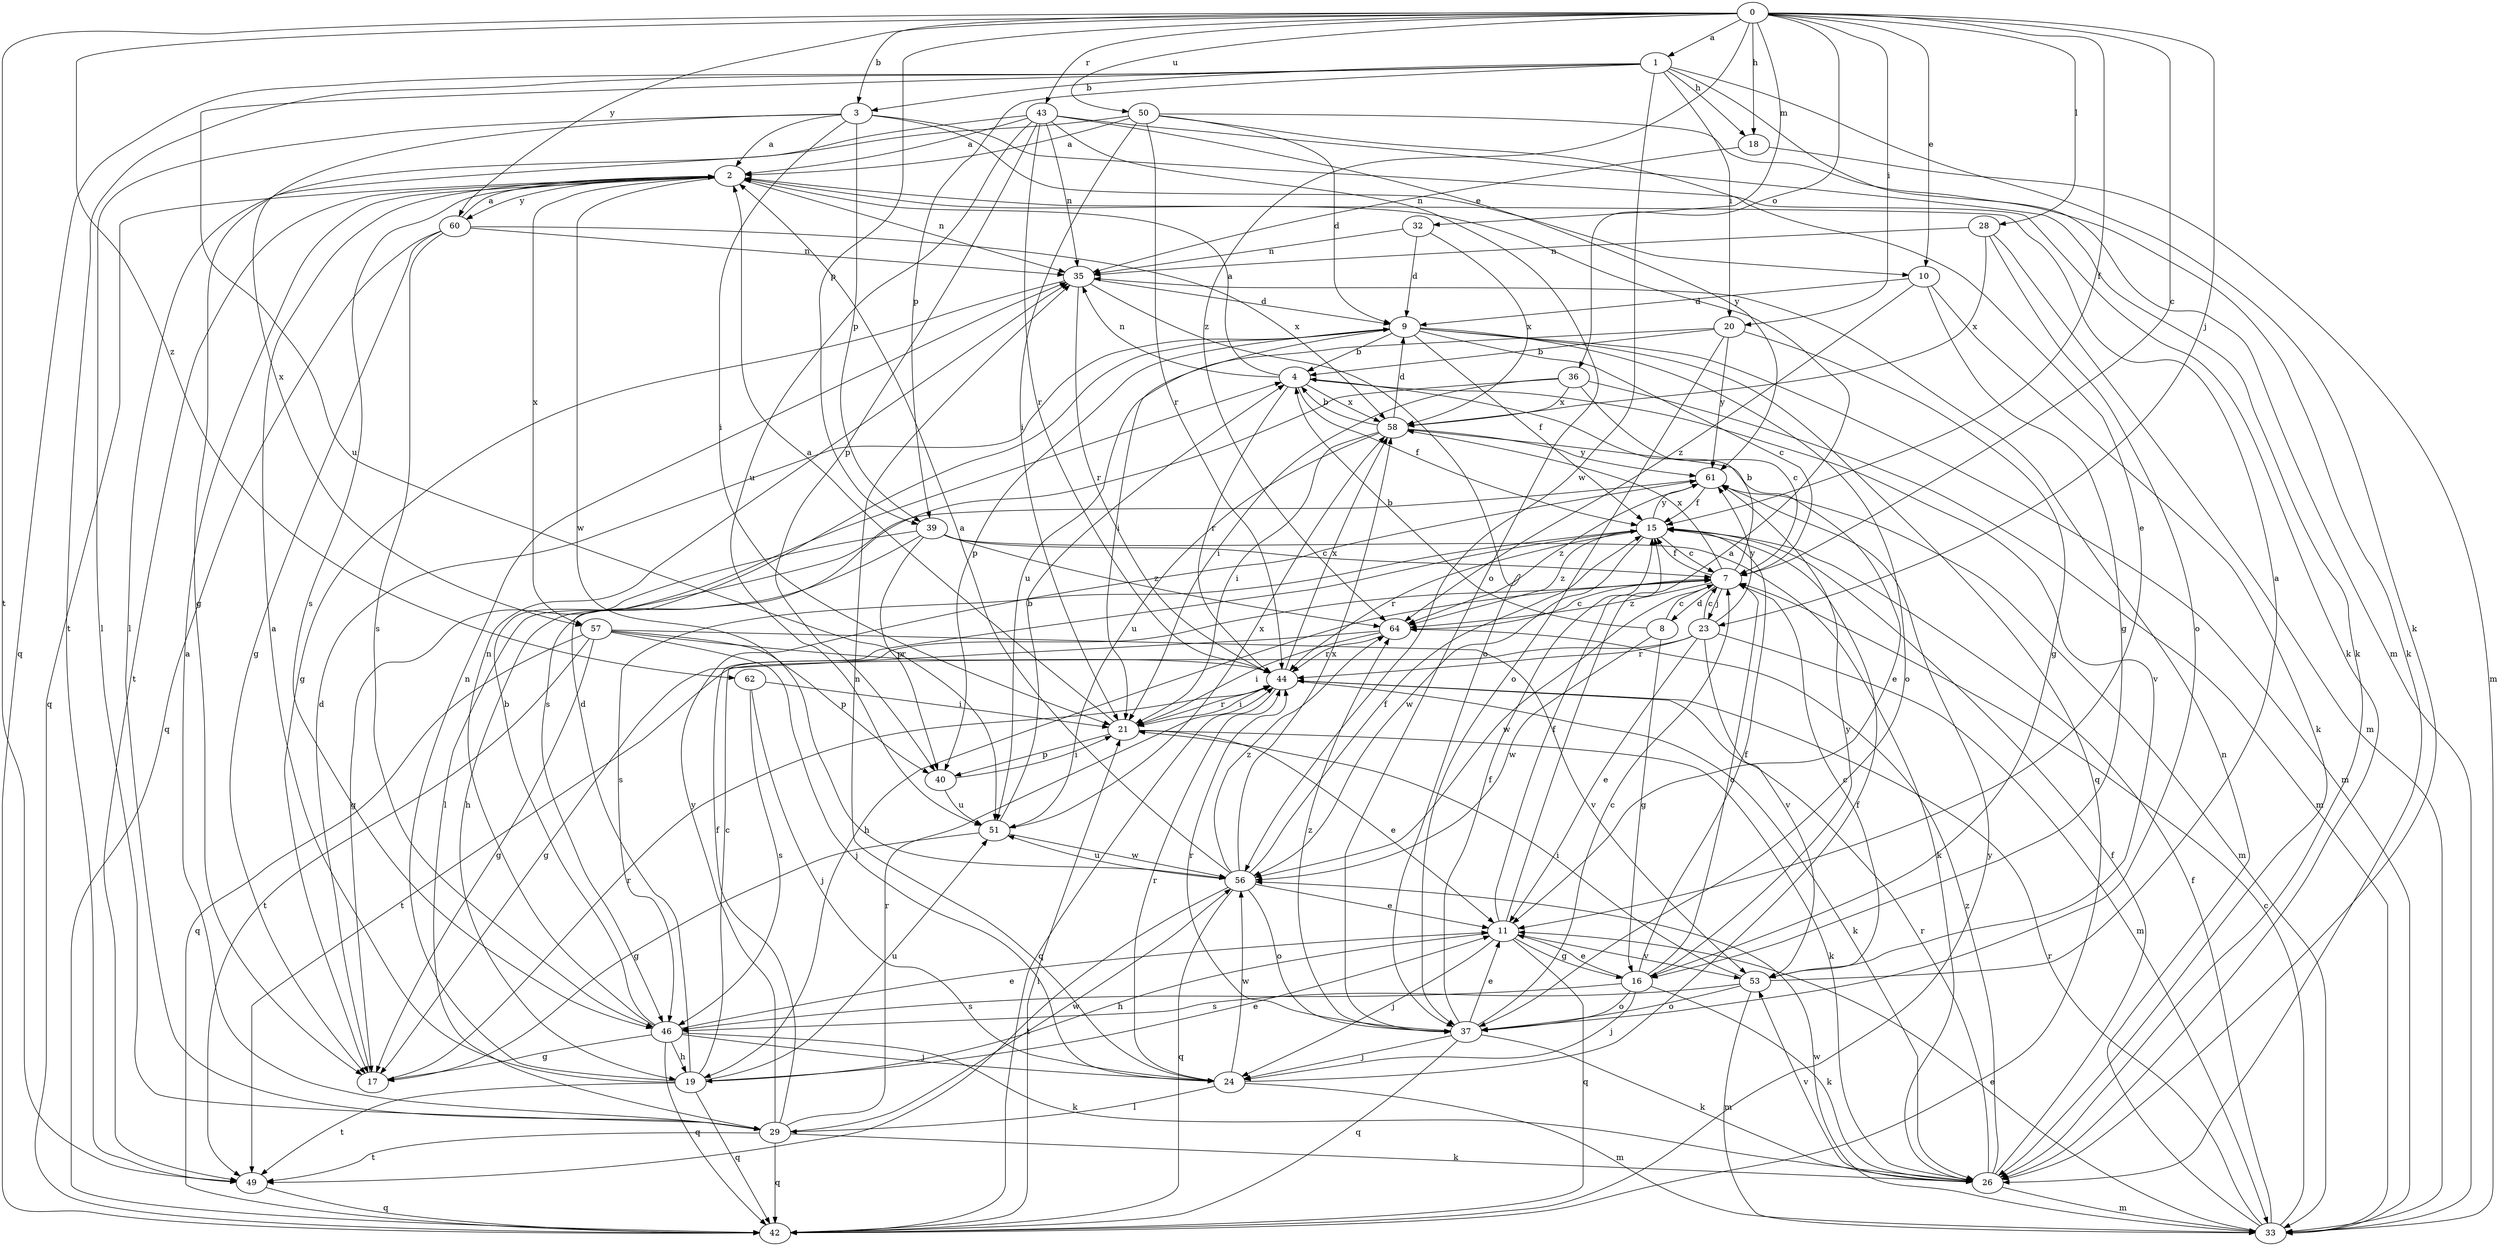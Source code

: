 strict digraph  {
0;
1;
2;
3;
4;
7;
8;
9;
10;
11;
15;
16;
17;
18;
19;
20;
21;
23;
24;
26;
28;
29;
32;
33;
35;
36;
37;
39;
40;
42;
43;
44;
46;
49;
50;
51;
53;
56;
57;
58;
60;
61;
62;
64;
0 -> 1  [label=a];
0 -> 3  [label=b];
0 -> 7  [label=c];
0 -> 10  [label=e];
0 -> 15  [label=f];
0 -> 18  [label=h];
0 -> 20  [label=i];
0 -> 23  [label=j];
0 -> 28  [label=l];
0 -> 32  [label=m];
0 -> 36  [label=o];
0 -> 39  [label=p];
0 -> 43  [label=r];
0 -> 49  [label=t];
0 -> 50  [label=u];
0 -> 60  [label=y];
0 -> 62  [label=z];
0 -> 64  [label=z];
1 -> 3  [label=b];
1 -> 18  [label=h];
1 -> 20  [label=i];
1 -> 26  [label=k];
1 -> 33  [label=m];
1 -> 39  [label=p];
1 -> 42  [label=q];
1 -> 49  [label=t];
1 -> 51  [label=u];
1 -> 56  [label=w];
2 -> 35  [label=n];
2 -> 42  [label=q];
2 -> 46  [label=s];
2 -> 49  [label=t];
2 -> 56  [label=w];
2 -> 57  [label=x];
2 -> 60  [label=y];
3 -> 2  [label=a];
3 -> 10  [label=e];
3 -> 21  [label=i];
3 -> 26  [label=k];
3 -> 29  [label=l];
3 -> 39  [label=p];
3 -> 57  [label=x];
4 -> 2  [label=a];
4 -> 15  [label=f];
4 -> 35  [label=n];
4 -> 44  [label=r];
4 -> 53  [label=v];
4 -> 58  [label=x];
7 -> 4  [label=b];
7 -> 8  [label=d];
7 -> 15  [label=f];
7 -> 19  [label=h];
7 -> 23  [label=j];
7 -> 56  [label=w];
7 -> 58  [label=x];
7 -> 64  [label=z];
8 -> 4  [label=b];
8 -> 7  [label=c];
8 -> 16  [label=g];
8 -> 56  [label=w];
9 -> 4  [label=b];
9 -> 7  [label=c];
9 -> 15  [label=f];
9 -> 21  [label=i];
9 -> 33  [label=m];
9 -> 37  [label=o];
9 -> 40  [label=p];
9 -> 42  [label=q];
10 -> 9  [label=d];
10 -> 16  [label=g];
10 -> 26  [label=k];
10 -> 64  [label=z];
11 -> 2  [label=a];
11 -> 15  [label=f];
11 -> 16  [label=g];
11 -> 19  [label=h];
11 -> 24  [label=j];
11 -> 42  [label=q];
11 -> 53  [label=v];
15 -> 7  [label=c];
15 -> 44  [label=r];
15 -> 46  [label=s];
15 -> 56  [label=w];
15 -> 61  [label=y];
15 -> 64  [label=z];
16 -> 7  [label=c];
16 -> 11  [label=e];
16 -> 15  [label=f];
16 -> 24  [label=j];
16 -> 26  [label=k];
16 -> 37  [label=o];
16 -> 46  [label=s];
16 -> 61  [label=y];
17 -> 9  [label=d];
17 -> 44  [label=r];
18 -> 33  [label=m];
18 -> 35  [label=n];
19 -> 2  [label=a];
19 -> 7  [label=c];
19 -> 9  [label=d];
19 -> 11  [label=e];
19 -> 35  [label=n];
19 -> 42  [label=q];
19 -> 49  [label=t];
19 -> 51  [label=u];
20 -> 4  [label=b];
20 -> 16  [label=g];
20 -> 37  [label=o];
20 -> 51  [label=u];
20 -> 61  [label=y];
21 -> 2  [label=a];
21 -> 11  [label=e];
21 -> 26  [label=k];
21 -> 40  [label=p];
21 -> 44  [label=r];
23 -> 7  [label=c];
23 -> 11  [label=e];
23 -> 33  [label=m];
23 -> 44  [label=r];
23 -> 49  [label=t];
23 -> 53  [label=v];
23 -> 61  [label=y];
24 -> 15  [label=f];
24 -> 29  [label=l];
24 -> 33  [label=m];
24 -> 35  [label=n];
24 -> 44  [label=r];
24 -> 56  [label=w];
26 -> 15  [label=f];
26 -> 33  [label=m];
26 -> 44  [label=r];
26 -> 53  [label=v];
26 -> 64  [label=z];
28 -> 33  [label=m];
28 -> 35  [label=n];
28 -> 37  [label=o];
28 -> 58  [label=x];
29 -> 2  [label=a];
29 -> 15  [label=f];
29 -> 26  [label=k];
29 -> 42  [label=q];
29 -> 44  [label=r];
29 -> 49  [label=t];
29 -> 56  [label=w];
29 -> 61  [label=y];
32 -> 9  [label=d];
32 -> 35  [label=n];
32 -> 58  [label=x];
33 -> 7  [label=c];
33 -> 11  [label=e];
33 -> 15  [label=f];
33 -> 35  [label=n];
33 -> 44  [label=r];
33 -> 56  [label=w];
35 -> 9  [label=d];
35 -> 17  [label=g];
35 -> 37  [label=o];
35 -> 44  [label=r];
36 -> 7  [label=c];
36 -> 21  [label=i];
36 -> 33  [label=m];
36 -> 46  [label=s];
36 -> 58  [label=x];
37 -> 7  [label=c];
37 -> 11  [label=e];
37 -> 15  [label=f];
37 -> 24  [label=j];
37 -> 26  [label=k];
37 -> 42  [label=q];
37 -> 44  [label=r];
37 -> 64  [label=z];
39 -> 7  [label=c];
39 -> 17  [label=g];
39 -> 19  [label=h];
39 -> 26  [label=k];
39 -> 40  [label=p];
39 -> 64  [label=z];
40 -> 21  [label=i];
40 -> 51  [label=u];
42 -> 21  [label=i];
42 -> 61  [label=y];
43 -> 2  [label=a];
43 -> 17  [label=g];
43 -> 26  [label=k];
43 -> 35  [label=n];
43 -> 37  [label=o];
43 -> 40  [label=p];
43 -> 44  [label=r];
43 -> 51  [label=u];
43 -> 61  [label=y];
44 -> 21  [label=i];
44 -> 26  [label=k];
44 -> 42  [label=q];
44 -> 58  [label=x];
46 -> 4  [label=b];
46 -> 11  [label=e];
46 -> 17  [label=g];
46 -> 19  [label=h];
46 -> 24  [label=j];
46 -> 26  [label=k];
46 -> 35  [label=n];
46 -> 42  [label=q];
49 -> 42  [label=q];
50 -> 2  [label=a];
50 -> 9  [label=d];
50 -> 11  [label=e];
50 -> 21  [label=i];
50 -> 26  [label=k];
50 -> 29  [label=l];
50 -> 44  [label=r];
51 -> 4  [label=b];
51 -> 17  [label=g];
51 -> 56  [label=w];
51 -> 58  [label=x];
53 -> 2  [label=a];
53 -> 7  [label=c];
53 -> 21  [label=i];
53 -> 33  [label=m];
53 -> 37  [label=o];
53 -> 46  [label=s];
56 -> 2  [label=a];
56 -> 11  [label=e];
56 -> 15  [label=f];
56 -> 37  [label=o];
56 -> 42  [label=q];
56 -> 49  [label=t];
56 -> 51  [label=u];
56 -> 58  [label=x];
56 -> 64  [label=z];
57 -> 17  [label=g];
57 -> 24  [label=j];
57 -> 40  [label=p];
57 -> 42  [label=q];
57 -> 44  [label=r];
57 -> 49  [label=t];
57 -> 53  [label=v];
58 -> 4  [label=b];
58 -> 9  [label=d];
58 -> 11  [label=e];
58 -> 21  [label=i];
58 -> 51  [label=u];
58 -> 61  [label=y];
60 -> 2  [label=a];
60 -> 17  [label=g];
60 -> 35  [label=n];
60 -> 42  [label=q];
60 -> 46  [label=s];
60 -> 58  [label=x];
61 -> 15  [label=f];
61 -> 29  [label=l];
61 -> 33  [label=m];
61 -> 64  [label=z];
62 -> 21  [label=i];
62 -> 24  [label=j];
62 -> 46  [label=s];
64 -> 7  [label=c];
64 -> 17  [label=g];
64 -> 21  [label=i];
64 -> 44  [label=r];
}
